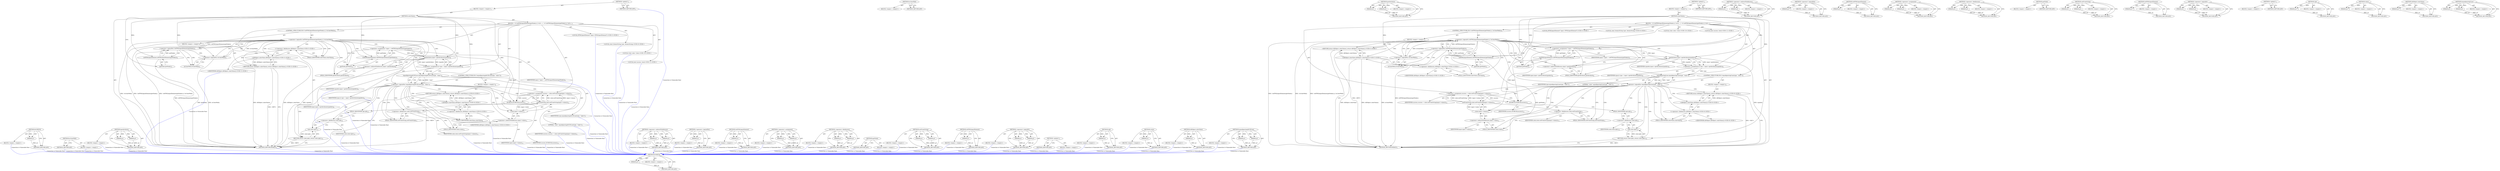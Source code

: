 digraph "equalIgnoringASCIICase" {
vulnerable_154 [label=<(METHOD,DCHECK)>];
vulnerable_155 [label=<(PARAM,p1)>];
vulnerable_156 [label=<(BLOCK,&lt;empty&gt;,&lt;empty&gt;)>];
vulnerable_157 [label=<(METHOD_RETURN,ANY)>];
vulnerable_109 [label=<(METHOD,isColorWell)>];
vulnerable_110 [label=<(BLOCK,&lt;empty&gt;,&lt;empty&gt;)>];
vulnerable_111 [label=<(METHOD_RETURN,ANY)>];
vulnerable_130 [label=<(METHOD,getAttribute)>];
vulnerable_131 [label=<(PARAM,p1)>];
vulnerable_132 [label=<(PARAM,p2)>];
vulnerable_133 [label=<(BLOCK,&lt;empty&gt;,&lt;empty&gt;)>];
vulnerable_134 [label=<(METHOD_RETURN,ANY)>];
vulnerable_6 [label=<(METHOD,&lt;global&gt;)<SUB>1</SUB>>];
vulnerable_7 [label=<(BLOCK,&lt;empty&gt;,&lt;empty&gt;)<SUB>1</SUB>>];
vulnerable_8 [label=<(METHOD,colorValue)<SUB>1</SUB>>];
vulnerable_9 [label=<(BLOCK,{
  if (!isHTMLInputElement(getNode()) || !isCo...,{
  if (!isHTMLInputElement(getNode()) || !isCo...)<SUB>1</SUB>>];
vulnerable_10 [label=<(CONTROL_STRUCTURE,IF,if (!isHTMLInputElement(getNode()) || !isColorWell()))<SUB>2</SUB>>];
vulnerable_11 [label=<(&lt;operator&gt;.logicalOr,!isHTMLInputElement(getNode()) || !isColorWell())<SUB>2</SUB>>];
vulnerable_12 [label=<(&lt;operator&gt;.logicalNot,!isHTMLInputElement(getNode()))<SUB>2</SUB>>];
vulnerable_13 [label=<(isHTMLInputElement,isHTMLInputElement(getNode()))<SUB>2</SUB>>];
vulnerable_14 [label=<(getNode,getNode())<SUB>2</SUB>>];
vulnerable_15 [label=<(&lt;operator&gt;.logicalNot,!isColorWell())<SUB>2</SUB>>];
vulnerable_16 [label=<(isColorWell,isColorWell())<SUB>2</SUB>>];
vulnerable_17 [label=<(BLOCK,&lt;empty&gt;,&lt;empty&gt;)<SUB>3</SUB>>];
vulnerable_18 [label="<(RETURN,return AXObject::colorValue();,return AXObject::colorValue();)<SUB>3</SUB>>"];
vulnerable_19 [label="<(AXObject.colorValue,AXObject::colorValue())<SUB>3</SUB>>"];
vulnerable_20 [label="<(&lt;operator&gt;.fieldAccess,AXObject::colorValue)<SUB>3</SUB>>"];
vulnerable_21 [label="<(IDENTIFIER,AXObject,AXObject::colorValue())<SUB>3</SUB>>"];
vulnerable_22 [label=<(FIELD_IDENTIFIER,colorValue,colorValue)<SUB>3</SUB>>];
vulnerable_23 [label="<(LOCAL,HTMLInputElement* input: HTMLInputElement*)<SUB>5</SUB>>"];
vulnerable_24 [label=<(&lt;operator&gt;.assignment,* input = toHTMLInputElement(getNode()))<SUB>5</SUB>>];
vulnerable_25 [label=<(IDENTIFIER,input,* input = toHTMLInputElement(getNode()))<SUB>5</SUB>>];
vulnerable_26 [label=<(toHTMLInputElement,toHTMLInputElement(getNode()))<SUB>5</SUB>>];
vulnerable_27 [label=<(getNode,getNode())<SUB>5</SUB>>];
vulnerable_28 [label="<(LOCAL,const AtomicString type: AtomicString)<SUB>6</SUB>>"];
vulnerable_29 [label=<(&lt;operator&gt;.assignment,&amp; type = input-&gt;getAttribute(typeAttr))<SUB>6</SUB>>];
vulnerable_30 [label=<(IDENTIFIER,type,&amp; type = input-&gt;getAttribute(typeAttr))<SUB>6</SUB>>];
vulnerable_31 [label=<(getAttribute,input-&gt;getAttribute(typeAttr))<SUB>6</SUB>>];
vulnerable_32 [label=<(&lt;operator&gt;.indirectFieldAccess,input-&gt;getAttribute)<SUB>6</SUB>>];
vulnerable_33 [label=<(IDENTIFIER,input,input-&gt;getAttribute(typeAttr))<SUB>6</SUB>>];
vulnerable_34 [label=<(FIELD_IDENTIFIER,getAttribute,getAttribute)<SUB>6</SUB>>];
vulnerable_35 [label=<(IDENTIFIER,typeAttr,input-&gt;getAttribute(typeAttr))<SUB>6</SUB>>];
vulnerable_36 [label=<(CONTROL_STRUCTURE,IF,if (!equalIgnoringCase(type, &quot;color&quot;)))<SUB>7</SUB>>];
vulnerable_37 [label=<(&lt;operator&gt;.logicalNot,!equalIgnoringCase(type, &quot;color&quot;))<SUB>7</SUB>>];
vulnerable_38 [label=<(equalIgnoringCase,equalIgnoringCase(type, &quot;color&quot;))<SUB>7</SUB>>];
vulnerable_39 [label=<(IDENTIFIER,type,equalIgnoringCase(type, &quot;color&quot;))<SUB>7</SUB>>];
vulnerable_40 [label=<(LITERAL,&quot;color&quot;,equalIgnoringCase(type, &quot;color&quot;))<SUB>7</SUB>>];
vulnerable_41 [label=<(BLOCK,&lt;empty&gt;,&lt;empty&gt;)<SUB>8</SUB>>];
vulnerable_42 [label="<(RETURN,return AXObject::colorValue();,return AXObject::colorValue();)<SUB>8</SUB>>"];
vulnerable_43 [label="<(AXObject.colorValue,AXObject::colorValue())<SUB>8</SUB>>"];
vulnerable_44 [label="<(&lt;operator&gt;.fieldAccess,AXObject::colorValue)<SUB>8</SUB>>"];
vulnerable_45 [label="<(IDENTIFIER,AXObject,AXObject::colorValue())<SUB>8</SUB>>"];
vulnerable_46 [label=<(FIELD_IDENTIFIER,colorValue,colorValue)<SUB>8</SUB>>];
vulnerable_47 [label="<(LOCAL,Color color: Color)<SUB>10</SUB>>"];
vulnerable_48 [label="<(LOCAL,bool success: bool)<SUB>11</SUB>>"];
vulnerable_49 [label=<(&lt;operator&gt;.assignment,success = color.setFromString(input-&gt;value()))<SUB>11</SUB>>];
vulnerable_50 [label=<(IDENTIFIER,success,success = color.setFromString(input-&gt;value()))<SUB>11</SUB>>];
vulnerable_51 [label=<(setFromString,color.setFromString(input-&gt;value()))<SUB>11</SUB>>];
vulnerable_52 [label=<(&lt;operator&gt;.fieldAccess,color.setFromString)<SUB>11</SUB>>];
vulnerable_53 [label=<(IDENTIFIER,color,color.setFromString(input-&gt;value()))<SUB>11</SUB>>];
vulnerable_54 [label=<(FIELD_IDENTIFIER,setFromString,setFromString)<SUB>11</SUB>>];
vulnerable_55 [label=<(value,input-&gt;value())<SUB>11</SUB>>];
vulnerable_56 [label=<(&lt;operator&gt;.indirectFieldAccess,input-&gt;value)<SUB>11</SUB>>];
vulnerable_57 [label=<(IDENTIFIER,input,input-&gt;value())<SUB>11</SUB>>];
vulnerable_58 [label=<(FIELD_IDENTIFIER,value,value)<SUB>11</SUB>>];
vulnerable_59 [label=<(DCHECK,DCHECK(success))<SUB>12</SUB>>];
vulnerable_60 [label=<(IDENTIFIER,success,DCHECK(success))<SUB>12</SUB>>];
vulnerable_61 [label=<(RETURN,return color.rgb();,return color.rgb();)<SUB>13</SUB>>];
vulnerable_62 [label=<(rgb,color.rgb())<SUB>13</SUB>>];
vulnerable_63 [label=<(&lt;operator&gt;.fieldAccess,color.rgb)<SUB>13</SUB>>];
vulnerable_64 [label=<(IDENTIFIER,color,color.rgb())<SUB>13</SUB>>];
vulnerable_65 [label=<(FIELD_IDENTIFIER,rgb,rgb)<SUB>13</SUB>>];
vulnerable_66 [label=<(METHOD_RETURN,RGBA32)<SUB>1</SUB>>];
vulnerable_68 [label=<(METHOD_RETURN,ANY)<SUB>1</SUB>>];
vulnerable_135 [label=<(METHOD,&lt;operator&gt;.indirectFieldAccess)>];
vulnerable_136 [label=<(PARAM,p1)>];
vulnerable_137 [label=<(PARAM,p2)>];
vulnerable_138 [label=<(BLOCK,&lt;empty&gt;,&lt;empty&gt;)>];
vulnerable_139 [label=<(METHOD_RETURN,ANY)>];
vulnerable_98 [label=<(METHOD,&lt;operator&gt;.logicalNot)>];
vulnerable_99 [label=<(PARAM,p1)>];
vulnerable_100 [label=<(BLOCK,&lt;empty&gt;,&lt;empty&gt;)>];
vulnerable_101 [label=<(METHOD_RETURN,ANY)>];
vulnerable_126 [label=<(METHOD,toHTMLInputElement)>];
vulnerable_127 [label=<(PARAM,p1)>];
vulnerable_128 [label=<(BLOCK,&lt;empty&gt;,&lt;empty&gt;)>];
vulnerable_129 [label=<(METHOD_RETURN,ANY)>];
vulnerable_121 [label=<(METHOD,&lt;operator&gt;.assignment)>];
vulnerable_122 [label=<(PARAM,p1)>];
vulnerable_123 [label=<(PARAM,p2)>];
vulnerable_124 [label=<(BLOCK,&lt;empty&gt;,&lt;empty&gt;)>];
vulnerable_125 [label=<(METHOD_RETURN,ANY)>];
vulnerable_116 [label=<(METHOD,&lt;operator&gt;.fieldAccess)>];
vulnerable_117 [label=<(PARAM,p1)>];
vulnerable_118 [label=<(PARAM,p2)>];
vulnerable_119 [label=<(BLOCK,&lt;empty&gt;,&lt;empty&gt;)>];
vulnerable_120 [label=<(METHOD_RETURN,ANY)>];
vulnerable_106 [label=<(METHOD,getNode)>];
vulnerable_107 [label=<(BLOCK,&lt;empty&gt;,&lt;empty&gt;)>];
vulnerable_108 [label=<(METHOD_RETURN,ANY)>];
vulnerable_145 [label=<(METHOD,setFromString)>];
vulnerable_146 [label=<(PARAM,p1)>];
vulnerable_147 [label=<(PARAM,p2)>];
vulnerable_148 [label=<(BLOCK,&lt;empty&gt;,&lt;empty&gt;)>];
vulnerable_149 [label=<(METHOD_RETURN,ANY)>];
vulnerable_102 [label=<(METHOD,isHTMLInputElement)>];
vulnerable_103 [label=<(PARAM,p1)>];
vulnerable_104 [label=<(BLOCK,&lt;empty&gt;,&lt;empty&gt;)>];
vulnerable_105 [label=<(METHOD_RETURN,ANY)>];
vulnerable_93 [label=<(METHOD,&lt;operator&gt;.logicalOr)>];
vulnerable_94 [label=<(PARAM,p1)>];
vulnerable_95 [label=<(PARAM,p2)>];
vulnerable_96 [label=<(BLOCK,&lt;empty&gt;,&lt;empty&gt;)>];
vulnerable_97 [label=<(METHOD_RETURN,ANY)>];
vulnerable_87 [label=<(METHOD,&lt;global&gt;)<SUB>1</SUB>>];
vulnerable_88 [label=<(BLOCK,&lt;empty&gt;,&lt;empty&gt;)>];
vulnerable_89 [label=<(METHOD_RETURN,ANY)>];
vulnerable_158 [label=<(METHOD,rgb)>];
vulnerable_159 [label=<(PARAM,p1)>];
vulnerable_160 [label=<(BLOCK,&lt;empty&gt;,&lt;empty&gt;)>];
vulnerable_161 [label=<(METHOD_RETURN,ANY)>];
vulnerable_150 [label=<(METHOD,value)>];
vulnerable_151 [label=<(PARAM,p1)>];
vulnerable_152 [label=<(BLOCK,&lt;empty&gt;,&lt;empty&gt;)>];
vulnerable_153 [label=<(METHOD_RETURN,ANY)>];
vulnerable_112 [label=<(METHOD,AXObject.colorValue)>];
vulnerable_113 [label=<(PARAM,p1)>];
vulnerable_114 [label=<(BLOCK,&lt;empty&gt;,&lt;empty&gt;)>];
vulnerable_115 [label=<(METHOD_RETURN,ANY)>];
vulnerable_140 [label=<(METHOD,equalIgnoringCase)>];
vulnerable_141 [label=<(PARAM,p1)>];
vulnerable_142 [label=<(PARAM,p2)>];
vulnerable_143 [label=<(BLOCK,&lt;empty&gt;,&lt;empty&gt;)>];
vulnerable_144 [label=<(METHOD_RETURN,ANY)>];
fixed_154 [label=<(METHOD,DCHECK)>];
fixed_155 [label=<(PARAM,p1)>];
fixed_156 [label=<(BLOCK,&lt;empty&gt;,&lt;empty&gt;)>];
fixed_157 [label=<(METHOD_RETURN,ANY)>];
fixed_109 [label=<(METHOD,isColorWell)>];
fixed_110 [label=<(BLOCK,&lt;empty&gt;,&lt;empty&gt;)>];
fixed_111 [label=<(METHOD_RETURN,ANY)>];
fixed_130 [label=<(METHOD,getAttribute)>];
fixed_131 [label=<(PARAM,p1)>];
fixed_132 [label=<(PARAM,p2)>];
fixed_133 [label=<(BLOCK,&lt;empty&gt;,&lt;empty&gt;)>];
fixed_134 [label=<(METHOD_RETURN,ANY)>];
fixed_6 [label=<(METHOD,&lt;global&gt;)<SUB>1</SUB>>];
fixed_7 [label=<(BLOCK,&lt;empty&gt;,&lt;empty&gt;)<SUB>1</SUB>>];
fixed_8 [label=<(METHOD,colorValue)<SUB>1</SUB>>];
fixed_9 [label=<(BLOCK,{
  if (!isHTMLInputElement(getNode()) || !isCo...,{
  if (!isHTMLInputElement(getNode()) || !isCo...)<SUB>1</SUB>>];
fixed_10 [label=<(CONTROL_STRUCTURE,IF,if (!isHTMLInputElement(getNode()) || !isColorWell()))<SUB>2</SUB>>];
fixed_11 [label=<(&lt;operator&gt;.logicalOr,!isHTMLInputElement(getNode()) || !isColorWell())<SUB>2</SUB>>];
fixed_12 [label=<(&lt;operator&gt;.logicalNot,!isHTMLInputElement(getNode()))<SUB>2</SUB>>];
fixed_13 [label=<(isHTMLInputElement,isHTMLInputElement(getNode()))<SUB>2</SUB>>];
fixed_14 [label=<(getNode,getNode())<SUB>2</SUB>>];
fixed_15 [label=<(&lt;operator&gt;.logicalNot,!isColorWell())<SUB>2</SUB>>];
fixed_16 [label=<(isColorWell,isColorWell())<SUB>2</SUB>>];
fixed_17 [label=<(BLOCK,&lt;empty&gt;,&lt;empty&gt;)<SUB>3</SUB>>];
fixed_18 [label="<(RETURN,return AXObject::colorValue();,return AXObject::colorValue();)<SUB>3</SUB>>"];
fixed_19 [label="<(AXObject.colorValue,AXObject::colorValue())<SUB>3</SUB>>"];
fixed_20 [label="<(&lt;operator&gt;.fieldAccess,AXObject::colorValue)<SUB>3</SUB>>"];
fixed_21 [label="<(IDENTIFIER,AXObject,AXObject::colorValue())<SUB>3</SUB>>"];
fixed_22 [label=<(FIELD_IDENTIFIER,colorValue,colorValue)<SUB>3</SUB>>];
fixed_23 [label="<(LOCAL,HTMLInputElement* input: HTMLInputElement*)<SUB>5</SUB>>"];
fixed_24 [label=<(&lt;operator&gt;.assignment,* input = toHTMLInputElement(getNode()))<SUB>5</SUB>>];
fixed_25 [label=<(IDENTIFIER,input,* input = toHTMLInputElement(getNode()))<SUB>5</SUB>>];
fixed_26 [label=<(toHTMLInputElement,toHTMLInputElement(getNode()))<SUB>5</SUB>>];
fixed_27 [label=<(getNode,getNode())<SUB>5</SUB>>];
fixed_28 [label="<(LOCAL,const AtomicString type: AtomicString)<SUB>6</SUB>>"];
fixed_29 [label=<(&lt;operator&gt;.assignment,&amp; type = input-&gt;getAttribute(typeAttr))<SUB>6</SUB>>];
fixed_30 [label=<(IDENTIFIER,type,&amp; type = input-&gt;getAttribute(typeAttr))<SUB>6</SUB>>];
fixed_31 [label=<(getAttribute,input-&gt;getAttribute(typeAttr))<SUB>6</SUB>>];
fixed_32 [label=<(&lt;operator&gt;.indirectFieldAccess,input-&gt;getAttribute)<SUB>6</SUB>>];
fixed_33 [label=<(IDENTIFIER,input,input-&gt;getAttribute(typeAttr))<SUB>6</SUB>>];
fixed_34 [label=<(FIELD_IDENTIFIER,getAttribute,getAttribute)<SUB>6</SUB>>];
fixed_35 [label=<(IDENTIFIER,typeAttr,input-&gt;getAttribute(typeAttr))<SUB>6</SUB>>];
fixed_36 [label=<(CONTROL_STRUCTURE,IF,if (!equalIgnoringASCIICase(type, &quot;color&quot;)))<SUB>7</SUB>>];
fixed_37 [label=<(&lt;operator&gt;.logicalNot,!equalIgnoringASCIICase(type, &quot;color&quot;))<SUB>7</SUB>>];
fixed_38 [label=<(equalIgnoringASCIICase,equalIgnoringASCIICase(type, &quot;color&quot;))<SUB>7</SUB>>];
fixed_39 [label=<(IDENTIFIER,type,equalIgnoringASCIICase(type, &quot;color&quot;))<SUB>7</SUB>>];
fixed_40 [label=<(LITERAL,&quot;color&quot;,equalIgnoringASCIICase(type, &quot;color&quot;))<SUB>7</SUB>>];
fixed_41 [label=<(BLOCK,&lt;empty&gt;,&lt;empty&gt;)<SUB>8</SUB>>];
fixed_42 [label="<(RETURN,return AXObject::colorValue();,return AXObject::colorValue();)<SUB>8</SUB>>"];
fixed_43 [label="<(AXObject.colorValue,AXObject::colorValue())<SUB>8</SUB>>"];
fixed_44 [label="<(&lt;operator&gt;.fieldAccess,AXObject::colorValue)<SUB>8</SUB>>"];
fixed_45 [label="<(IDENTIFIER,AXObject,AXObject::colorValue())<SUB>8</SUB>>"];
fixed_46 [label=<(FIELD_IDENTIFIER,colorValue,colorValue)<SUB>8</SUB>>];
fixed_47 [label="<(LOCAL,Color color: Color)<SUB>10</SUB>>"];
fixed_48 [label="<(LOCAL,bool success: bool)<SUB>11</SUB>>"];
fixed_49 [label=<(&lt;operator&gt;.assignment,success = color.setFromString(input-&gt;value()))<SUB>11</SUB>>];
fixed_50 [label=<(IDENTIFIER,success,success = color.setFromString(input-&gt;value()))<SUB>11</SUB>>];
fixed_51 [label=<(setFromString,color.setFromString(input-&gt;value()))<SUB>11</SUB>>];
fixed_52 [label=<(&lt;operator&gt;.fieldAccess,color.setFromString)<SUB>11</SUB>>];
fixed_53 [label=<(IDENTIFIER,color,color.setFromString(input-&gt;value()))<SUB>11</SUB>>];
fixed_54 [label=<(FIELD_IDENTIFIER,setFromString,setFromString)<SUB>11</SUB>>];
fixed_55 [label=<(value,input-&gt;value())<SUB>11</SUB>>];
fixed_56 [label=<(&lt;operator&gt;.indirectFieldAccess,input-&gt;value)<SUB>11</SUB>>];
fixed_57 [label=<(IDENTIFIER,input,input-&gt;value())<SUB>11</SUB>>];
fixed_58 [label=<(FIELD_IDENTIFIER,value,value)<SUB>11</SUB>>];
fixed_59 [label=<(DCHECK,DCHECK(success))<SUB>12</SUB>>];
fixed_60 [label=<(IDENTIFIER,success,DCHECK(success))<SUB>12</SUB>>];
fixed_61 [label=<(RETURN,return color.rgb();,return color.rgb();)<SUB>13</SUB>>];
fixed_62 [label=<(rgb,color.rgb())<SUB>13</SUB>>];
fixed_63 [label=<(&lt;operator&gt;.fieldAccess,color.rgb)<SUB>13</SUB>>];
fixed_64 [label=<(IDENTIFIER,color,color.rgb())<SUB>13</SUB>>];
fixed_65 [label=<(FIELD_IDENTIFIER,rgb,rgb)<SUB>13</SUB>>];
fixed_66 [label=<(METHOD_RETURN,RGBA32)<SUB>1</SUB>>];
fixed_68 [label=<(METHOD_RETURN,ANY)<SUB>1</SUB>>];
fixed_135 [label=<(METHOD,&lt;operator&gt;.indirectFieldAccess)>];
fixed_136 [label=<(PARAM,p1)>];
fixed_137 [label=<(PARAM,p2)>];
fixed_138 [label=<(BLOCK,&lt;empty&gt;,&lt;empty&gt;)>];
fixed_139 [label=<(METHOD_RETURN,ANY)>];
fixed_98 [label=<(METHOD,&lt;operator&gt;.logicalNot)>];
fixed_99 [label=<(PARAM,p1)>];
fixed_100 [label=<(BLOCK,&lt;empty&gt;,&lt;empty&gt;)>];
fixed_101 [label=<(METHOD_RETURN,ANY)>];
fixed_126 [label=<(METHOD,toHTMLInputElement)>];
fixed_127 [label=<(PARAM,p1)>];
fixed_128 [label=<(BLOCK,&lt;empty&gt;,&lt;empty&gt;)>];
fixed_129 [label=<(METHOD_RETURN,ANY)>];
fixed_121 [label=<(METHOD,&lt;operator&gt;.assignment)>];
fixed_122 [label=<(PARAM,p1)>];
fixed_123 [label=<(PARAM,p2)>];
fixed_124 [label=<(BLOCK,&lt;empty&gt;,&lt;empty&gt;)>];
fixed_125 [label=<(METHOD_RETURN,ANY)>];
fixed_116 [label=<(METHOD,&lt;operator&gt;.fieldAccess)>];
fixed_117 [label=<(PARAM,p1)>];
fixed_118 [label=<(PARAM,p2)>];
fixed_119 [label=<(BLOCK,&lt;empty&gt;,&lt;empty&gt;)>];
fixed_120 [label=<(METHOD_RETURN,ANY)>];
fixed_106 [label=<(METHOD,getNode)>];
fixed_107 [label=<(BLOCK,&lt;empty&gt;,&lt;empty&gt;)>];
fixed_108 [label=<(METHOD_RETURN,ANY)>];
fixed_145 [label=<(METHOD,setFromString)>];
fixed_146 [label=<(PARAM,p1)>];
fixed_147 [label=<(PARAM,p2)>];
fixed_148 [label=<(BLOCK,&lt;empty&gt;,&lt;empty&gt;)>];
fixed_149 [label=<(METHOD_RETURN,ANY)>];
fixed_102 [label=<(METHOD,isHTMLInputElement)>];
fixed_103 [label=<(PARAM,p1)>];
fixed_104 [label=<(BLOCK,&lt;empty&gt;,&lt;empty&gt;)>];
fixed_105 [label=<(METHOD_RETURN,ANY)>];
fixed_93 [label=<(METHOD,&lt;operator&gt;.logicalOr)>];
fixed_94 [label=<(PARAM,p1)>];
fixed_95 [label=<(PARAM,p2)>];
fixed_96 [label=<(BLOCK,&lt;empty&gt;,&lt;empty&gt;)>];
fixed_97 [label=<(METHOD_RETURN,ANY)>];
fixed_87 [label=<(METHOD,&lt;global&gt;)<SUB>1</SUB>>];
fixed_88 [label=<(BLOCK,&lt;empty&gt;,&lt;empty&gt;)>];
fixed_89 [label=<(METHOD_RETURN,ANY)>];
fixed_158 [label=<(METHOD,rgb)>];
fixed_159 [label=<(PARAM,p1)>];
fixed_160 [label=<(BLOCK,&lt;empty&gt;,&lt;empty&gt;)>];
fixed_161 [label=<(METHOD_RETURN,ANY)>];
fixed_150 [label=<(METHOD,value)>];
fixed_151 [label=<(PARAM,p1)>];
fixed_152 [label=<(BLOCK,&lt;empty&gt;,&lt;empty&gt;)>];
fixed_153 [label=<(METHOD_RETURN,ANY)>];
fixed_112 [label=<(METHOD,AXObject.colorValue)>];
fixed_113 [label=<(PARAM,p1)>];
fixed_114 [label=<(BLOCK,&lt;empty&gt;,&lt;empty&gt;)>];
fixed_115 [label=<(METHOD_RETURN,ANY)>];
fixed_140 [label=<(METHOD,equalIgnoringASCIICase)>];
fixed_141 [label=<(PARAM,p1)>];
fixed_142 [label=<(PARAM,p2)>];
fixed_143 [label=<(BLOCK,&lt;empty&gt;,&lt;empty&gt;)>];
fixed_144 [label=<(METHOD_RETURN,ANY)>];
vulnerable_154 -> vulnerable_155  [key=0, label="AST: "];
vulnerable_154 -> vulnerable_155  [key=1, label="DDG: "];
vulnerable_154 -> vulnerable_156  [key=0, label="AST: "];
vulnerable_154 -> vulnerable_157  [key=0, label="AST: "];
vulnerable_154 -> vulnerable_157  [key=1, label="CFG: "];
vulnerable_155 -> vulnerable_157  [key=0, label="DDG: p1"];
vulnerable_109 -> vulnerable_110  [key=0, label="AST: "];
vulnerable_109 -> vulnerable_111  [key=0, label="AST: "];
vulnerable_109 -> vulnerable_111  [key=1, label="CFG: "];
vulnerable_130 -> vulnerable_131  [key=0, label="AST: "];
vulnerable_130 -> vulnerable_131  [key=1, label="DDG: "];
vulnerable_130 -> vulnerable_133  [key=0, label="AST: "];
vulnerable_130 -> vulnerable_132  [key=0, label="AST: "];
vulnerable_130 -> vulnerable_132  [key=1, label="DDG: "];
vulnerable_130 -> vulnerable_134  [key=0, label="AST: "];
vulnerable_130 -> vulnerable_134  [key=1, label="CFG: "];
vulnerable_131 -> vulnerable_134  [key=0, label="DDG: p1"];
vulnerable_132 -> vulnerable_134  [key=0, label="DDG: p2"];
vulnerable_6 -> vulnerable_7  [key=0, label="AST: "];
vulnerable_6 -> vulnerable_68  [key=0, label="AST: "];
vulnerable_6 -> vulnerable_68  [key=1, label="CFG: "];
vulnerable_7 -> vulnerable_8  [key=0, label="AST: "];
vulnerable_8 -> vulnerable_9  [key=0, label="AST: "];
vulnerable_8 -> vulnerable_66  [key=0, label="AST: "];
vulnerable_8 -> vulnerable_14  [key=0, label="CFG: "];
vulnerable_8 -> vulnerable_59  [key=0, label="DDG: "];
vulnerable_8 -> vulnerable_26  [key=0, label="DDG: "];
vulnerable_8 -> vulnerable_31  [key=0, label="DDG: "];
vulnerable_8 -> vulnerable_15  [key=0, label="DDG: "];
vulnerable_8 -> vulnerable_38  [key=0, label="DDG: "];
vulnerable_8 -> vulnerable_13  [key=0, label="DDG: "];
vulnerable_9 -> vulnerable_10  [key=0, label="AST: "];
vulnerable_9 -> vulnerable_23  [key=0, label="AST: "];
vulnerable_9 -> vulnerable_24  [key=0, label="AST: "];
vulnerable_9 -> vulnerable_28  [key=0, label="AST: "];
vulnerable_9 -> vulnerable_29  [key=0, label="AST: "];
vulnerable_9 -> vulnerable_36  [key=0, label="AST: "];
vulnerable_9 -> vulnerable_47  [key=0, label="AST: "];
vulnerable_9 -> vulnerable_48  [key=0, label="AST: "];
vulnerable_9 -> vulnerable_49  [key=0, label="AST: "];
vulnerable_9 -> vulnerable_59  [key=0, label="AST: "];
vulnerable_9 -> vulnerable_61  [key=0, label="AST: "];
vulnerable_10 -> vulnerable_11  [key=0, label="AST: "];
vulnerable_10 -> vulnerable_17  [key=0, label="AST: "];
vulnerable_11 -> vulnerable_12  [key=0, label="AST: "];
vulnerable_11 -> vulnerable_15  [key=0, label="AST: "];
vulnerable_11 -> vulnerable_22  [key=0, label="CFG: "];
vulnerable_11 -> vulnerable_22  [key=1, label="CDG: "];
vulnerable_11 -> vulnerable_27  [key=0, label="CFG: "];
vulnerable_11 -> vulnerable_27  [key=1, label="CDG: "];
vulnerable_11 -> vulnerable_66  [key=0, label="DDG: !isHTMLInputElement(getNode())"];
vulnerable_11 -> vulnerable_66  [key=1, label="DDG: !isColorWell()"];
vulnerable_11 -> vulnerable_66  [key=2, label="DDG: !isHTMLInputElement(getNode()) || !isColorWell()"];
vulnerable_11 -> vulnerable_24  [key=0, label="CDG: "];
vulnerable_11 -> vulnerable_34  [key=0, label="CDG: "];
vulnerable_11 -> vulnerable_32  [key=0, label="CDG: "];
vulnerable_11 -> vulnerable_26  [key=0, label="CDG: "];
vulnerable_11 -> vulnerable_19  [key=0, label="CDG: "];
vulnerable_11 -> vulnerable_37  [key=0, label="CDG: "];
vulnerable_11 -> vulnerable_20  [key=0, label="CDG: "];
vulnerable_11 -> vulnerable_38  [key=0, label="CDG: "];
vulnerable_11 -> vulnerable_29  [key=0, label="CDG: "];
vulnerable_11 -> vulnerable_18  [key=0, label="CDG: "];
vulnerable_11 -> vulnerable_31  [key=0, label="CDG: "];
vulnerable_12 -> vulnerable_13  [key=0, label="AST: "];
vulnerable_12 -> vulnerable_16  [key=0, label="CFG: "];
vulnerable_12 -> vulnerable_16  [key=1, label="CDG: "];
vulnerable_12 -> vulnerable_11  [key=0, label="CFG: "];
vulnerable_12 -> vulnerable_11  [key=1, label="DDG: isHTMLInputElement(getNode())"];
vulnerable_12 -> vulnerable_66  [key=0, label="DDG: isHTMLInputElement(getNode())"];
vulnerable_12 -> vulnerable_15  [key=0, label="CDG: "];
vulnerable_13 -> vulnerable_14  [key=0, label="AST: "];
vulnerable_13 -> vulnerable_12  [key=0, label="CFG: "];
vulnerable_13 -> vulnerable_12  [key=1, label="DDG: getNode()"];
vulnerable_13 -> vulnerable_66  [key=0, label="DDG: getNode()"];
vulnerable_14 -> vulnerable_13  [key=0, label="CFG: "];
vulnerable_15 -> vulnerable_16  [key=0, label="AST: "];
vulnerable_15 -> vulnerable_11  [key=0, label="CFG: "];
vulnerable_15 -> vulnerable_11  [key=1, label="DDG: isColorWell()"];
vulnerable_15 -> vulnerable_66  [key=0, label="DDG: isColorWell()"];
vulnerable_16 -> vulnerable_15  [key=0, label="CFG: "];
vulnerable_17 -> vulnerable_18  [key=0, label="AST: "];
vulnerable_18 -> vulnerable_19  [key=0, label="AST: "];
vulnerable_18 -> vulnerable_66  [key=0, label="CFG: "];
vulnerable_18 -> vulnerable_66  [key=1, label="DDG: &lt;RET&gt;"];
vulnerable_19 -> vulnerable_20  [key=0, label="AST: "];
vulnerable_19 -> vulnerable_18  [key=0, label="CFG: "];
vulnerable_19 -> vulnerable_18  [key=1, label="DDG: AXObject::colorValue()"];
vulnerable_19 -> vulnerable_66  [key=0, label="DDG: AXObject::colorValue"];
vulnerable_19 -> vulnerable_66  [key=1, label="DDG: AXObject::colorValue()"];
vulnerable_20 -> vulnerable_21  [key=0, label="AST: "];
vulnerable_20 -> vulnerable_22  [key=0, label="AST: "];
vulnerable_20 -> vulnerable_19  [key=0, label="CFG: "];
vulnerable_22 -> vulnerable_20  [key=0, label="CFG: "];
vulnerable_24 -> vulnerable_25  [key=0, label="AST: "];
vulnerable_24 -> vulnerable_26  [key=0, label="AST: "];
vulnerable_24 -> vulnerable_34  [key=0, label="CFG: "];
vulnerable_24 -> vulnerable_31  [key=0, label="DDG: input"];
vulnerable_24 -> vulnerable_55  [key=0, label="DDG: input"];
vulnerable_26 -> vulnerable_27  [key=0, label="AST: "];
vulnerable_26 -> vulnerable_24  [key=0, label="CFG: "];
vulnerable_26 -> vulnerable_24  [key=1, label="DDG: getNode()"];
vulnerable_27 -> vulnerable_26  [key=0, label="CFG: "];
vulnerable_29 -> vulnerable_30  [key=0, label="AST: "];
vulnerable_29 -> vulnerable_31  [key=0, label="AST: "];
vulnerable_29 -> vulnerable_38  [key=0, label="CFG: "];
vulnerable_29 -> vulnerable_38  [key=1, label="DDG: type"];
vulnerable_31 -> vulnerable_32  [key=0, label="AST: "];
vulnerable_31 -> vulnerable_35  [key=0, label="AST: "];
vulnerable_31 -> vulnerable_29  [key=0, label="CFG: "];
vulnerable_31 -> vulnerable_29  [key=1, label="DDG: input-&gt;getAttribute"];
vulnerable_31 -> vulnerable_29  [key=2, label="DDG: typeAttr"];
vulnerable_31 -> vulnerable_66  [key=0, label="DDG: typeAttr"];
vulnerable_32 -> vulnerable_33  [key=0, label="AST: "];
vulnerable_32 -> vulnerable_34  [key=0, label="AST: "];
vulnerable_32 -> vulnerable_31  [key=0, label="CFG: "];
vulnerable_34 -> vulnerable_32  [key=0, label="CFG: "];
vulnerable_36 -> vulnerable_37  [key=0, label="AST: "];
vulnerable_36 -> vulnerable_41  [key=0, label="AST: "];
vulnerable_37 -> vulnerable_38  [key=0, label="AST: "];
vulnerable_37 -> vulnerable_46  [key=0, label="CFG: "];
vulnerable_37 -> vulnerable_46  [key=1, label="CDG: "];
vulnerable_37 -> vulnerable_54  [key=0, label="CFG: "];
vulnerable_37 -> vulnerable_54  [key=1, label="CDG: "];
vulnerable_37 -> vulnerable_58  [key=0, label="CDG: "];
vulnerable_37 -> vulnerable_49  [key=0, label="CDG: "];
vulnerable_37 -> vulnerable_61  [key=0, label="CDG: "];
vulnerable_37 -> vulnerable_42  [key=0, label="CDG: "];
vulnerable_37 -> vulnerable_51  [key=0, label="CDG: "];
vulnerable_37 -> vulnerable_52  [key=0, label="CDG: "];
vulnerable_37 -> vulnerable_56  [key=0, label="CDG: "];
vulnerable_37 -> vulnerable_63  [key=0, label="CDG: "];
vulnerable_37 -> vulnerable_65  [key=0, label="CDG: "];
vulnerable_37 -> vulnerable_59  [key=0, label="CDG: "];
vulnerable_37 -> vulnerable_44  [key=0, label="CDG: "];
vulnerable_37 -> vulnerable_55  [key=0, label="CDG: "];
vulnerable_37 -> vulnerable_62  [key=0, label="CDG: "];
vulnerable_37 -> vulnerable_43  [key=0, label="CDG: "];
vulnerable_38 -> vulnerable_39  [key=0, label="AST: "];
vulnerable_38 -> vulnerable_40  [key=0, label="AST: "];
vulnerable_38 -> vulnerable_37  [key=0, label="CFG: "];
vulnerable_38 -> vulnerable_37  [key=1, label="DDG: type"];
vulnerable_38 -> vulnerable_37  [key=2, label="DDG: &quot;color&quot;"];
vulnerable_41 -> vulnerable_42  [key=0, label="AST: "];
vulnerable_42 -> vulnerable_43  [key=0, label="AST: "];
vulnerable_42 -> vulnerable_66  [key=0, label="CFG: "];
vulnerable_42 -> vulnerable_66  [key=1, label="DDG: &lt;RET&gt;"];
vulnerable_43 -> vulnerable_44  [key=0, label="AST: "];
vulnerable_43 -> vulnerable_42  [key=0, label="CFG: "];
vulnerable_43 -> vulnerable_42  [key=1, label="DDG: AXObject::colorValue()"];
vulnerable_44 -> vulnerable_45  [key=0, label="AST: "];
vulnerable_44 -> vulnerable_46  [key=0, label="AST: "];
vulnerable_44 -> vulnerable_43  [key=0, label="CFG: "];
vulnerable_46 -> vulnerable_44  [key=0, label="CFG: "];
vulnerable_49 -> vulnerable_50  [key=0, label="AST: "];
vulnerable_49 -> vulnerable_51  [key=0, label="AST: "];
vulnerable_49 -> vulnerable_59  [key=0, label="CFG: "];
vulnerable_49 -> vulnerable_59  [key=1, label="DDG: success"];
vulnerable_51 -> vulnerable_52  [key=0, label="AST: "];
vulnerable_51 -> vulnerable_55  [key=0, label="AST: "];
vulnerable_51 -> vulnerable_49  [key=0, label="CFG: "];
vulnerable_51 -> vulnerable_49  [key=1, label="DDG: color.setFromString"];
vulnerable_51 -> vulnerable_49  [key=2, label="DDG: input-&gt;value()"];
vulnerable_52 -> vulnerable_53  [key=0, label="AST: "];
vulnerable_52 -> vulnerable_54  [key=0, label="AST: "];
vulnerable_52 -> vulnerable_58  [key=0, label="CFG: "];
vulnerable_54 -> vulnerable_52  [key=0, label="CFG: "];
vulnerable_55 -> vulnerable_56  [key=0, label="AST: "];
vulnerable_55 -> vulnerable_51  [key=0, label="CFG: "];
vulnerable_55 -> vulnerable_51  [key=1, label="DDG: input-&gt;value"];
vulnerable_56 -> vulnerable_57  [key=0, label="AST: "];
vulnerable_56 -> vulnerable_58  [key=0, label="AST: "];
vulnerable_56 -> vulnerable_55  [key=0, label="CFG: "];
vulnerable_58 -> vulnerable_56  [key=0, label="CFG: "];
vulnerable_59 -> vulnerable_60  [key=0, label="AST: "];
vulnerable_59 -> vulnerable_65  [key=0, label="CFG: "];
vulnerable_61 -> vulnerable_62  [key=0, label="AST: "];
vulnerable_61 -> vulnerable_66  [key=0, label="CFG: "];
vulnerable_61 -> vulnerable_66  [key=1, label="DDG: &lt;RET&gt;"];
vulnerable_62 -> vulnerable_63  [key=0, label="AST: "];
vulnerable_62 -> vulnerable_61  [key=0, label="CFG: "];
vulnerable_62 -> vulnerable_61  [key=1, label="DDG: color.rgb()"];
vulnerable_63 -> vulnerable_64  [key=0, label="AST: "];
vulnerable_63 -> vulnerable_65  [key=0, label="AST: "];
vulnerable_63 -> vulnerable_62  [key=0, label="CFG: "];
vulnerable_65 -> vulnerable_63  [key=0, label="CFG: "];
vulnerable_135 -> vulnerable_136  [key=0, label="AST: "];
vulnerable_135 -> vulnerable_136  [key=1, label="DDG: "];
vulnerable_135 -> vulnerable_138  [key=0, label="AST: "];
vulnerable_135 -> vulnerable_137  [key=0, label="AST: "];
vulnerable_135 -> vulnerable_137  [key=1, label="DDG: "];
vulnerable_135 -> vulnerable_139  [key=0, label="AST: "];
vulnerable_135 -> vulnerable_139  [key=1, label="CFG: "];
vulnerable_136 -> vulnerable_139  [key=0, label="DDG: p1"];
vulnerable_137 -> vulnerable_139  [key=0, label="DDG: p2"];
vulnerable_98 -> vulnerable_99  [key=0, label="AST: "];
vulnerable_98 -> vulnerable_99  [key=1, label="DDG: "];
vulnerable_98 -> vulnerable_100  [key=0, label="AST: "];
vulnerable_98 -> vulnerable_101  [key=0, label="AST: "];
vulnerable_98 -> vulnerable_101  [key=1, label="CFG: "];
vulnerable_99 -> vulnerable_101  [key=0, label="DDG: p1"];
vulnerable_126 -> vulnerable_127  [key=0, label="AST: "];
vulnerable_126 -> vulnerable_127  [key=1, label="DDG: "];
vulnerable_126 -> vulnerable_128  [key=0, label="AST: "];
vulnerable_126 -> vulnerable_129  [key=0, label="AST: "];
vulnerable_126 -> vulnerable_129  [key=1, label="CFG: "];
vulnerable_127 -> vulnerable_129  [key=0, label="DDG: p1"];
vulnerable_121 -> vulnerable_122  [key=0, label="AST: "];
vulnerable_121 -> vulnerable_122  [key=1, label="DDG: "];
vulnerable_121 -> vulnerable_124  [key=0, label="AST: "];
vulnerable_121 -> vulnerable_123  [key=0, label="AST: "];
vulnerable_121 -> vulnerable_123  [key=1, label="DDG: "];
vulnerable_121 -> vulnerable_125  [key=0, label="AST: "];
vulnerable_121 -> vulnerable_125  [key=1, label="CFG: "];
vulnerable_122 -> vulnerable_125  [key=0, label="DDG: p1"];
vulnerable_123 -> vulnerable_125  [key=0, label="DDG: p2"];
vulnerable_116 -> vulnerable_117  [key=0, label="AST: "];
vulnerable_116 -> vulnerable_117  [key=1, label="DDG: "];
vulnerable_116 -> vulnerable_119  [key=0, label="AST: "];
vulnerable_116 -> vulnerable_118  [key=0, label="AST: "];
vulnerable_116 -> vulnerable_118  [key=1, label="DDG: "];
vulnerable_116 -> vulnerable_120  [key=0, label="AST: "];
vulnerable_116 -> vulnerable_120  [key=1, label="CFG: "];
vulnerable_117 -> vulnerable_120  [key=0, label="DDG: p1"];
vulnerable_118 -> vulnerable_120  [key=0, label="DDG: p2"];
vulnerable_106 -> vulnerable_107  [key=0, label="AST: "];
vulnerable_106 -> vulnerable_108  [key=0, label="AST: "];
vulnerable_106 -> vulnerable_108  [key=1, label="CFG: "];
vulnerable_145 -> vulnerable_146  [key=0, label="AST: "];
vulnerable_145 -> vulnerable_146  [key=1, label="DDG: "];
vulnerable_145 -> vulnerable_148  [key=0, label="AST: "];
vulnerable_145 -> vulnerable_147  [key=0, label="AST: "];
vulnerable_145 -> vulnerable_147  [key=1, label="DDG: "];
vulnerable_145 -> vulnerable_149  [key=0, label="AST: "];
vulnerable_145 -> vulnerable_149  [key=1, label="CFG: "];
vulnerable_146 -> vulnerable_149  [key=0, label="DDG: p1"];
vulnerable_147 -> vulnerable_149  [key=0, label="DDG: p2"];
vulnerable_102 -> vulnerable_103  [key=0, label="AST: "];
vulnerable_102 -> vulnerable_103  [key=1, label="DDG: "];
vulnerable_102 -> vulnerable_104  [key=0, label="AST: "];
vulnerable_102 -> vulnerable_105  [key=0, label="AST: "];
vulnerable_102 -> vulnerable_105  [key=1, label="CFG: "];
vulnerable_103 -> vulnerable_105  [key=0, label="DDG: p1"];
vulnerable_93 -> vulnerable_94  [key=0, label="AST: "];
vulnerable_93 -> vulnerable_94  [key=1, label="DDG: "];
vulnerable_93 -> vulnerable_96  [key=0, label="AST: "];
vulnerable_93 -> vulnerable_95  [key=0, label="AST: "];
vulnerable_93 -> vulnerable_95  [key=1, label="DDG: "];
vulnerable_93 -> vulnerable_97  [key=0, label="AST: "];
vulnerable_93 -> vulnerable_97  [key=1, label="CFG: "];
vulnerable_94 -> vulnerable_97  [key=0, label="DDG: p1"];
vulnerable_95 -> vulnerable_97  [key=0, label="DDG: p2"];
vulnerable_87 -> vulnerable_88  [key=0, label="AST: "];
vulnerable_87 -> vulnerable_89  [key=0, label="AST: "];
vulnerable_87 -> vulnerable_89  [key=1, label="CFG: "];
vulnerable_158 -> vulnerable_159  [key=0, label="AST: "];
vulnerable_158 -> vulnerable_159  [key=1, label="DDG: "];
vulnerable_158 -> vulnerable_160  [key=0, label="AST: "];
vulnerable_158 -> vulnerable_161  [key=0, label="AST: "];
vulnerable_158 -> vulnerable_161  [key=1, label="CFG: "];
vulnerable_159 -> vulnerable_161  [key=0, label="DDG: p1"];
vulnerable_150 -> vulnerable_151  [key=0, label="AST: "];
vulnerable_150 -> vulnerable_151  [key=1, label="DDG: "];
vulnerable_150 -> vulnerable_152  [key=0, label="AST: "];
vulnerable_150 -> vulnerable_153  [key=0, label="AST: "];
vulnerable_150 -> vulnerable_153  [key=1, label="CFG: "];
vulnerable_151 -> vulnerable_153  [key=0, label="DDG: p1"];
vulnerable_112 -> vulnerable_113  [key=0, label="AST: "];
vulnerable_112 -> vulnerable_113  [key=1, label="DDG: "];
vulnerable_112 -> vulnerable_114  [key=0, label="AST: "];
vulnerable_112 -> vulnerable_115  [key=0, label="AST: "];
vulnerable_112 -> vulnerable_115  [key=1, label="CFG: "];
vulnerable_113 -> vulnerable_115  [key=0, label="DDG: p1"];
vulnerable_140 -> vulnerable_141  [key=0, label="AST: "];
vulnerable_140 -> vulnerable_141  [key=1, label="DDG: "];
vulnerable_140 -> vulnerable_143  [key=0, label="AST: "];
vulnerable_140 -> vulnerable_142  [key=0, label="AST: "];
vulnerable_140 -> vulnerable_142  [key=1, label="DDG: "];
vulnerable_140 -> vulnerable_144  [key=0, label="AST: "];
vulnerable_140 -> vulnerable_144  [key=1, label="CFG: "];
vulnerable_141 -> vulnerable_144  [key=0, label="DDG: p1"];
vulnerable_142 -> vulnerable_144  [key=0, label="DDG: p2"];
fixed_154 -> fixed_155  [key=0, label="AST: "];
fixed_154 -> fixed_155  [key=1, label="DDG: "];
fixed_154 -> fixed_156  [key=0, label="AST: "];
fixed_154 -> fixed_157  [key=0, label="AST: "];
fixed_154 -> fixed_157  [key=1, label="CFG: "];
fixed_155 -> fixed_157  [key=0, label="DDG: p1"];
fixed_156 -> vulnerable_154  [color=blue, key=0, label="Connection to Vulnerable Root", penwidth="2.0", style=dashed];
fixed_157 -> vulnerable_154  [color=blue, key=0, label="Connection to Vulnerable Root", penwidth="2.0", style=dashed];
fixed_109 -> fixed_110  [key=0, label="AST: "];
fixed_109 -> fixed_111  [key=0, label="AST: "];
fixed_109 -> fixed_111  [key=1, label="CFG: "];
fixed_110 -> vulnerable_154  [color=blue, key=0, label="Connection to Vulnerable Root", penwidth="2.0", style=dashed];
fixed_111 -> vulnerable_154  [color=blue, key=0, label="Connection to Vulnerable Root", penwidth="2.0", style=dashed];
fixed_130 -> fixed_131  [key=0, label="AST: "];
fixed_130 -> fixed_131  [key=1, label="DDG: "];
fixed_130 -> fixed_133  [key=0, label="AST: "];
fixed_130 -> fixed_132  [key=0, label="AST: "];
fixed_130 -> fixed_132  [key=1, label="DDG: "];
fixed_130 -> fixed_134  [key=0, label="AST: "];
fixed_130 -> fixed_134  [key=1, label="CFG: "];
fixed_131 -> fixed_134  [key=0, label="DDG: p1"];
fixed_132 -> fixed_134  [key=0, label="DDG: p2"];
fixed_133 -> vulnerable_154  [color=blue, key=0, label="Connection to Vulnerable Root", penwidth="2.0", style=dashed];
fixed_134 -> vulnerable_154  [color=blue, key=0, label="Connection to Vulnerable Root", penwidth="2.0", style=dashed];
fixed_6 -> fixed_7  [key=0, label="AST: "];
fixed_6 -> fixed_68  [key=0, label="AST: "];
fixed_6 -> fixed_68  [key=1, label="CFG: "];
fixed_7 -> fixed_8  [key=0, label="AST: "];
fixed_8 -> fixed_9  [key=0, label="AST: "];
fixed_8 -> fixed_66  [key=0, label="AST: "];
fixed_8 -> fixed_14  [key=0, label="CFG: "];
fixed_8 -> fixed_59  [key=0, label="DDG: "];
fixed_8 -> fixed_26  [key=0, label="DDG: "];
fixed_8 -> fixed_31  [key=0, label="DDG: "];
fixed_8 -> fixed_15  [key=0, label="DDG: "];
fixed_8 -> fixed_38  [key=0, label="DDG: "];
fixed_8 -> fixed_13  [key=0, label="DDG: "];
fixed_9 -> fixed_10  [key=0, label="AST: "];
fixed_9 -> fixed_23  [key=0, label="AST: "];
fixed_9 -> fixed_24  [key=0, label="AST: "];
fixed_9 -> fixed_28  [key=0, label="AST: "];
fixed_9 -> fixed_29  [key=0, label="AST: "];
fixed_9 -> fixed_36  [key=0, label="AST: "];
fixed_9 -> fixed_47  [key=0, label="AST: "];
fixed_9 -> fixed_48  [key=0, label="AST: "];
fixed_9 -> fixed_49  [key=0, label="AST: "];
fixed_9 -> fixed_59  [key=0, label="AST: "];
fixed_9 -> fixed_61  [key=0, label="AST: "];
fixed_10 -> fixed_11  [key=0, label="AST: "];
fixed_10 -> fixed_17  [key=0, label="AST: "];
fixed_11 -> fixed_12  [key=0, label="AST: "];
fixed_11 -> fixed_15  [key=0, label="AST: "];
fixed_11 -> fixed_22  [key=0, label="CFG: "];
fixed_11 -> fixed_22  [key=1, label="CDG: "];
fixed_11 -> fixed_27  [key=0, label="CFG: "];
fixed_11 -> fixed_27  [key=1, label="CDG: "];
fixed_11 -> fixed_66  [key=0, label="DDG: !isHTMLInputElement(getNode())"];
fixed_11 -> fixed_66  [key=1, label="DDG: !isColorWell()"];
fixed_11 -> fixed_66  [key=2, label="DDG: !isHTMLInputElement(getNode()) || !isColorWell()"];
fixed_11 -> fixed_24  [key=0, label="CDG: "];
fixed_11 -> fixed_34  [key=0, label="CDG: "];
fixed_11 -> fixed_32  [key=0, label="CDG: "];
fixed_11 -> fixed_26  [key=0, label="CDG: "];
fixed_11 -> fixed_19  [key=0, label="CDG: "];
fixed_11 -> fixed_37  [key=0, label="CDG: "];
fixed_11 -> fixed_20  [key=0, label="CDG: "];
fixed_11 -> fixed_38  [key=0, label="CDG: "];
fixed_11 -> fixed_29  [key=0, label="CDG: "];
fixed_11 -> fixed_18  [key=0, label="CDG: "];
fixed_11 -> fixed_31  [key=0, label="CDG: "];
fixed_12 -> fixed_13  [key=0, label="AST: "];
fixed_12 -> fixed_16  [key=0, label="CFG: "];
fixed_12 -> fixed_16  [key=1, label="CDG: "];
fixed_12 -> fixed_11  [key=0, label="CFG: "];
fixed_12 -> fixed_11  [key=1, label="DDG: isHTMLInputElement(getNode())"];
fixed_12 -> fixed_66  [key=0, label="DDG: isHTMLInputElement(getNode())"];
fixed_12 -> fixed_15  [key=0, label="CDG: "];
fixed_13 -> fixed_14  [key=0, label="AST: "];
fixed_13 -> fixed_12  [key=0, label="CFG: "];
fixed_13 -> fixed_12  [key=1, label="DDG: getNode()"];
fixed_13 -> fixed_66  [key=0, label="DDG: getNode()"];
fixed_14 -> fixed_13  [key=0, label="CFG: "];
fixed_15 -> fixed_16  [key=0, label="AST: "];
fixed_15 -> fixed_11  [key=0, label="CFG: "];
fixed_15 -> fixed_11  [key=1, label="DDG: isColorWell()"];
fixed_15 -> fixed_66  [key=0, label="DDG: isColorWell()"];
fixed_16 -> fixed_15  [key=0, label="CFG: "];
fixed_17 -> fixed_18  [key=0, label="AST: "];
fixed_18 -> fixed_19  [key=0, label="AST: "];
fixed_18 -> fixed_66  [key=0, label="CFG: "];
fixed_18 -> fixed_66  [key=1, label="DDG: &lt;RET&gt;"];
fixed_19 -> fixed_20  [key=0, label="AST: "];
fixed_19 -> fixed_18  [key=0, label="CFG: "];
fixed_19 -> fixed_18  [key=1, label="DDG: AXObject::colorValue()"];
fixed_19 -> fixed_66  [key=0, label="DDG: AXObject::colorValue"];
fixed_19 -> fixed_66  [key=1, label="DDG: AXObject::colorValue()"];
fixed_20 -> fixed_21  [key=0, label="AST: "];
fixed_20 -> fixed_22  [key=0, label="AST: "];
fixed_20 -> fixed_19  [key=0, label="CFG: "];
fixed_21 -> vulnerable_154  [color=blue, key=0, label="Connection to Vulnerable Root", penwidth="2.0", style=dashed];
fixed_22 -> fixed_20  [key=0, label="CFG: "];
fixed_23 -> vulnerable_154  [color=blue, key=0, label="Connection to Vulnerable Root", penwidth="2.0", style=dashed];
fixed_24 -> fixed_25  [key=0, label="AST: "];
fixed_24 -> fixed_26  [key=0, label="AST: "];
fixed_24 -> fixed_34  [key=0, label="CFG: "];
fixed_24 -> fixed_31  [key=0, label="DDG: input"];
fixed_24 -> fixed_55  [key=0, label="DDG: input"];
fixed_25 -> vulnerable_154  [color=blue, key=0, label="Connection to Vulnerable Root", penwidth="2.0", style=dashed];
fixed_26 -> fixed_27  [key=0, label="AST: "];
fixed_26 -> fixed_24  [key=0, label="CFG: "];
fixed_26 -> fixed_24  [key=1, label="DDG: getNode()"];
fixed_27 -> fixed_26  [key=0, label="CFG: "];
fixed_28 -> vulnerable_154  [color=blue, key=0, label="Connection to Vulnerable Root", penwidth="2.0", style=dashed];
fixed_29 -> fixed_30  [key=0, label="AST: "];
fixed_29 -> fixed_31  [key=0, label="AST: "];
fixed_29 -> fixed_38  [key=0, label="CFG: "];
fixed_29 -> fixed_38  [key=1, label="DDG: type"];
fixed_30 -> vulnerable_154  [color=blue, key=0, label="Connection to Vulnerable Root", penwidth="2.0", style=dashed];
fixed_31 -> fixed_32  [key=0, label="AST: "];
fixed_31 -> fixed_35  [key=0, label="AST: "];
fixed_31 -> fixed_29  [key=0, label="CFG: "];
fixed_31 -> fixed_29  [key=1, label="DDG: input-&gt;getAttribute"];
fixed_31 -> fixed_29  [key=2, label="DDG: typeAttr"];
fixed_31 -> fixed_66  [key=0, label="DDG: typeAttr"];
fixed_32 -> fixed_33  [key=0, label="AST: "];
fixed_32 -> fixed_34  [key=0, label="AST: "];
fixed_32 -> fixed_31  [key=0, label="CFG: "];
fixed_33 -> vulnerable_154  [color=blue, key=0, label="Connection to Vulnerable Root", penwidth="2.0", style=dashed];
fixed_34 -> fixed_32  [key=0, label="CFG: "];
fixed_35 -> vulnerable_154  [color=blue, key=0, label="Connection to Vulnerable Root", penwidth="2.0", style=dashed];
fixed_36 -> fixed_37  [key=0, label="AST: "];
fixed_36 -> fixed_41  [key=0, label="AST: "];
fixed_37 -> fixed_38  [key=0, label="AST: "];
fixed_37 -> fixed_46  [key=0, label="CFG: "];
fixed_37 -> fixed_46  [key=1, label="CDG: "];
fixed_37 -> fixed_54  [key=0, label="CFG: "];
fixed_37 -> fixed_54  [key=1, label="CDG: "];
fixed_37 -> fixed_58  [key=0, label="CDG: "];
fixed_37 -> fixed_49  [key=0, label="CDG: "];
fixed_37 -> fixed_61  [key=0, label="CDG: "];
fixed_37 -> fixed_42  [key=0, label="CDG: "];
fixed_37 -> fixed_51  [key=0, label="CDG: "];
fixed_37 -> fixed_52  [key=0, label="CDG: "];
fixed_37 -> fixed_56  [key=0, label="CDG: "];
fixed_37 -> fixed_63  [key=0, label="CDG: "];
fixed_37 -> fixed_65  [key=0, label="CDG: "];
fixed_37 -> fixed_59  [key=0, label="CDG: "];
fixed_37 -> fixed_44  [key=0, label="CDG: "];
fixed_37 -> fixed_55  [key=0, label="CDG: "];
fixed_37 -> fixed_62  [key=0, label="CDG: "];
fixed_37 -> fixed_43  [key=0, label="CDG: "];
fixed_38 -> fixed_39  [key=0, label="AST: "];
fixed_38 -> fixed_40  [key=0, label="AST: "];
fixed_38 -> fixed_37  [key=0, label="CFG: "];
fixed_38 -> fixed_37  [key=1, label="DDG: type"];
fixed_38 -> fixed_37  [key=2, label="DDG: &quot;color&quot;"];
fixed_39 -> vulnerable_154  [color=blue, key=0, label="Connection to Vulnerable Root", penwidth="2.0", style=dashed];
fixed_40 -> vulnerable_154  [color=blue, key=0, label="Connection to Vulnerable Root", penwidth="2.0", style=dashed];
fixed_41 -> fixed_42  [key=0, label="AST: "];
fixed_42 -> fixed_43  [key=0, label="AST: "];
fixed_42 -> fixed_66  [key=0, label="CFG: "];
fixed_42 -> fixed_66  [key=1, label="DDG: &lt;RET&gt;"];
fixed_43 -> fixed_44  [key=0, label="AST: "];
fixed_43 -> fixed_42  [key=0, label="CFG: "];
fixed_43 -> fixed_42  [key=1, label="DDG: AXObject::colorValue()"];
fixed_44 -> fixed_45  [key=0, label="AST: "];
fixed_44 -> fixed_46  [key=0, label="AST: "];
fixed_44 -> fixed_43  [key=0, label="CFG: "];
fixed_45 -> vulnerable_154  [color=blue, key=0, label="Connection to Vulnerable Root", penwidth="2.0", style=dashed];
fixed_46 -> fixed_44  [key=0, label="CFG: "];
fixed_47 -> vulnerable_154  [color=blue, key=0, label="Connection to Vulnerable Root", penwidth="2.0", style=dashed];
fixed_48 -> vulnerable_154  [color=blue, key=0, label="Connection to Vulnerable Root", penwidth="2.0", style=dashed];
fixed_49 -> fixed_50  [key=0, label="AST: "];
fixed_49 -> fixed_51  [key=0, label="AST: "];
fixed_49 -> fixed_59  [key=0, label="CFG: "];
fixed_49 -> fixed_59  [key=1, label="DDG: success"];
fixed_50 -> vulnerable_154  [color=blue, key=0, label="Connection to Vulnerable Root", penwidth="2.0", style=dashed];
fixed_51 -> fixed_52  [key=0, label="AST: "];
fixed_51 -> fixed_55  [key=0, label="AST: "];
fixed_51 -> fixed_49  [key=0, label="CFG: "];
fixed_51 -> fixed_49  [key=1, label="DDG: color.setFromString"];
fixed_51 -> fixed_49  [key=2, label="DDG: input-&gt;value()"];
fixed_52 -> fixed_53  [key=0, label="AST: "];
fixed_52 -> fixed_54  [key=0, label="AST: "];
fixed_52 -> fixed_58  [key=0, label="CFG: "];
fixed_53 -> vulnerable_154  [color=blue, key=0, label="Connection to Vulnerable Root", penwidth="2.0", style=dashed];
fixed_54 -> fixed_52  [key=0, label="CFG: "];
fixed_55 -> fixed_56  [key=0, label="AST: "];
fixed_55 -> fixed_51  [key=0, label="CFG: "];
fixed_55 -> fixed_51  [key=1, label="DDG: input-&gt;value"];
fixed_56 -> fixed_57  [key=0, label="AST: "];
fixed_56 -> fixed_58  [key=0, label="AST: "];
fixed_56 -> fixed_55  [key=0, label="CFG: "];
fixed_57 -> vulnerable_154  [color=blue, key=0, label="Connection to Vulnerable Root", penwidth="2.0", style=dashed];
fixed_58 -> fixed_56  [key=0, label="CFG: "];
fixed_59 -> fixed_60  [key=0, label="AST: "];
fixed_59 -> fixed_65  [key=0, label="CFG: "];
fixed_60 -> vulnerable_154  [color=blue, key=0, label="Connection to Vulnerable Root", penwidth="2.0", style=dashed];
fixed_61 -> fixed_62  [key=0, label="AST: "];
fixed_61 -> fixed_66  [key=0, label="CFG: "];
fixed_61 -> fixed_66  [key=1, label="DDG: &lt;RET&gt;"];
fixed_62 -> fixed_63  [key=0, label="AST: "];
fixed_62 -> fixed_61  [key=0, label="CFG: "];
fixed_62 -> fixed_61  [key=1, label="DDG: color.rgb()"];
fixed_63 -> fixed_64  [key=0, label="AST: "];
fixed_63 -> fixed_65  [key=0, label="AST: "];
fixed_63 -> fixed_62  [key=0, label="CFG: "];
fixed_64 -> vulnerable_154  [color=blue, key=0, label="Connection to Vulnerable Root", penwidth="2.0", style=dashed];
fixed_65 -> fixed_63  [key=0, label="CFG: "];
fixed_66 -> vulnerable_154  [color=blue, key=0, label="Connection to Vulnerable Root", penwidth="2.0", style=dashed];
fixed_68 -> vulnerable_154  [color=blue, key=0, label="Connection to Vulnerable Root", penwidth="2.0", style=dashed];
fixed_135 -> fixed_136  [key=0, label="AST: "];
fixed_135 -> fixed_136  [key=1, label="DDG: "];
fixed_135 -> fixed_138  [key=0, label="AST: "];
fixed_135 -> fixed_137  [key=0, label="AST: "];
fixed_135 -> fixed_137  [key=1, label="DDG: "];
fixed_135 -> fixed_139  [key=0, label="AST: "];
fixed_135 -> fixed_139  [key=1, label="CFG: "];
fixed_136 -> fixed_139  [key=0, label="DDG: p1"];
fixed_137 -> fixed_139  [key=0, label="DDG: p2"];
fixed_138 -> vulnerable_154  [color=blue, key=0, label="Connection to Vulnerable Root", penwidth="2.0", style=dashed];
fixed_139 -> vulnerable_154  [color=blue, key=0, label="Connection to Vulnerable Root", penwidth="2.0", style=dashed];
fixed_98 -> fixed_99  [key=0, label="AST: "];
fixed_98 -> fixed_99  [key=1, label="DDG: "];
fixed_98 -> fixed_100  [key=0, label="AST: "];
fixed_98 -> fixed_101  [key=0, label="AST: "];
fixed_98 -> fixed_101  [key=1, label="CFG: "];
fixed_99 -> fixed_101  [key=0, label="DDG: p1"];
fixed_100 -> vulnerable_154  [color=blue, key=0, label="Connection to Vulnerable Root", penwidth="2.0", style=dashed];
fixed_101 -> vulnerable_154  [color=blue, key=0, label="Connection to Vulnerable Root", penwidth="2.0", style=dashed];
fixed_126 -> fixed_127  [key=0, label="AST: "];
fixed_126 -> fixed_127  [key=1, label="DDG: "];
fixed_126 -> fixed_128  [key=0, label="AST: "];
fixed_126 -> fixed_129  [key=0, label="AST: "];
fixed_126 -> fixed_129  [key=1, label="CFG: "];
fixed_127 -> fixed_129  [key=0, label="DDG: p1"];
fixed_128 -> vulnerable_154  [color=blue, key=0, label="Connection to Vulnerable Root", penwidth="2.0", style=dashed];
fixed_129 -> vulnerable_154  [color=blue, key=0, label="Connection to Vulnerable Root", penwidth="2.0", style=dashed];
fixed_121 -> fixed_122  [key=0, label="AST: "];
fixed_121 -> fixed_122  [key=1, label="DDG: "];
fixed_121 -> fixed_124  [key=0, label="AST: "];
fixed_121 -> fixed_123  [key=0, label="AST: "];
fixed_121 -> fixed_123  [key=1, label="DDG: "];
fixed_121 -> fixed_125  [key=0, label="AST: "];
fixed_121 -> fixed_125  [key=1, label="CFG: "];
fixed_122 -> fixed_125  [key=0, label="DDG: p1"];
fixed_123 -> fixed_125  [key=0, label="DDG: p2"];
fixed_124 -> vulnerable_154  [color=blue, key=0, label="Connection to Vulnerable Root", penwidth="2.0", style=dashed];
fixed_125 -> vulnerable_154  [color=blue, key=0, label="Connection to Vulnerable Root", penwidth="2.0", style=dashed];
fixed_116 -> fixed_117  [key=0, label="AST: "];
fixed_116 -> fixed_117  [key=1, label="DDG: "];
fixed_116 -> fixed_119  [key=0, label="AST: "];
fixed_116 -> fixed_118  [key=0, label="AST: "];
fixed_116 -> fixed_118  [key=1, label="DDG: "];
fixed_116 -> fixed_120  [key=0, label="AST: "];
fixed_116 -> fixed_120  [key=1, label="CFG: "];
fixed_117 -> fixed_120  [key=0, label="DDG: p1"];
fixed_118 -> fixed_120  [key=0, label="DDG: p2"];
fixed_119 -> vulnerable_154  [color=blue, key=0, label="Connection to Vulnerable Root", penwidth="2.0", style=dashed];
fixed_120 -> vulnerable_154  [color=blue, key=0, label="Connection to Vulnerable Root", penwidth="2.0", style=dashed];
fixed_106 -> fixed_107  [key=0, label="AST: "];
fixed_106 -> fixed_108  [key=0, label="AST: "];
fixed_106 -> fixed_108  [key=1, label="CFG: "];
fixed_107 -> vulnerable_154  [color=blue, key=0, label="Connection to Vulnerable Root", penwidth="2.0", style=dashed];
fixed_108 -> vulnerable_154  [color=blue, key=0, label="Connection to Vulnerable Root", penwidth="2.0", style=dashed];
fixed_145 -> fixed_146  [key=0, label="AST: "];
fixed_145 -> fixed_146  [key=1, label="DDG: "];
fixed_145 -> fixed_148  [key=0, label="AST: "];
fixed_145 -> fixed_147  [key=0, label="AST: "];
fixed_145 -> fixed_147  [key=1, label="DDG: "];
fixed_145 -> fixed_149  [key=0, label="AST: "];
fixed_145 -> fixed_149  [key=1, label="CFG: "];
fixed_146 -> fixed_149  [key=0, label="DDG: p1"];
fixed_147 -> fixed_149  [key=0, label="DDG: p2"];
fixed_148 -> vulnerable_154  [color=blue, key=0, label="Connection to Vulnerable Root", penwidth="2.0", style=dashed];
fixed_149 -> vulnerable_154  [color=blue, key=0, label="Connection to Vulnerable Root", penwidth="2.0", style=dashed];
fixed_102 -> fixed_103  [key=0, label="AST: "];
fixed_102 -> fixed_103  [key=1, label="DDG: "];
fixed_102 -> fixed_104  [key=0, label="AST: "];
fixed_102 -> fixed_105  [key=0, label="AST: "];
fixed_102 -> fixed_105  [key=1, label="CFG: "];
fixed_103 -> fixed_105  [key=0, label="DDG: p1"];
fixed_104 -> vulnerable_154  [color=blue, key=0, label="Connection to Vulnerable Root", penwidth="2.0", style=dashed];
fixed_105 -> vulnerable_154  [color=blue, key=0, label="Connection to Vulnerable Root", penwidth="2.0", style=dashed];
fixed_93 -> fixed_94  [key=0, label="AST: "];
fixed_93 -> fixed_94  [key=1, label="DDG: "];
fixed_93 -> fixed_96  [key=0, label="AST: "];
fixed_93 -> fixed_95  [key=0, label="AST: "];
fixed_93 -> fixed_95  [key=1, label="DDG: "];
fixed_93 -> fixed_97  [key=0, label="AST: "];
fixed_93 -> fixed_97  [key=1, label="CFG: "];
fixed_94 -> fixed_97  [key=0, label="DDG: p1"];
fixed_95 -> fixed_97  [key=0, label="DDG: p2"];
fixed_96 -> vulnerable_154  [color=blue, key=0, label="Connection to Vulnerable Root", penwidth="2.0", style=dashed];
fixed_97 -> vulnerable_154  [color=blue, key=0, label="Connection to Vulnerable Root", penwidth="2.0", style=dashed];
fixed_87 -> fixed_88  [key=0, label="AST: "];
fixed_87 -> fixed_89  [key=0, label="AST: "];
fixed_87 -> fixed_89  [key=1, label="CFG: "];
fixed_88 -> vulnerable_154  [color=blue, key=0, label="Connection to Vulnerable Root", penwidth="2.0", style=dashed];
fixed_89 -> vulnerable_154  [color=blue, key=0, label="Connection to Vulnerable Root", penwidth="2.0", style=dashed];
fixed_158 -> fixed_159  [key=0, label="AST: "];
fixed_158 -> fixed_159  [key=1, label="DDG: "];
fixed_158 -> fixed_160  [key=0, label="AST: "];
fixed_158 -> fixed_161  [key=0, label="AST: "];
fixed_158 -> fixed_161  [key=1, label="CFG: "];
fixed_159 -> fixed_161  [key=0, label="DDG: p1"];
fixed_160 -> vulnerable_154  [color=blue, key=0, label="Connection to Vulnerable Root", penwidth="2.0", style=dashed];
fixed_161 -> vulnerable_154  [color=blue, key=0, label="Connection to Vulnerable Root", penwidth="2.0", style=dashed];
fixed_150 -> fixed_151  [key=0, label="AST: "];
fixed_150 -> fixed_151  [key=1, label="DDG: "];
fixed_150 -> fixed_152  [key=0, label="AST: "];
fixed_150 -> fixed_153  [key=0, label="AST: "];
fixed_150 -> fixed_153  [key=1, label="CFG: "];
fixed_151 -> fixed_153  [key=0, label="DDG: p1"];
fixed_152 -> vulnerable_154  [color=blue, key=0, label="Connection to Vulnerable Root", penwidth="2.0", style=dashed];
fixed_153 -> vulnerable_154  [color=blue, key=0, label="Connection to Vulnerable Root", penwidth="2.0", style=dashed];
fixed_112 -> fixed_113  [key=0, label="AST: "];
fixed_112 -> fixed_113  [key=1, label="DDG: "];
fixed_112 -> fixed_114  [key=0, label="AST: "];
fixed_112 -> fixed_115  [key=0, label="AST: "];
fixed_112 -> fixed_115  [key=1, label="CFG: "];
fixed_113 -> fixed_115  [key=0, label="DDG: p1"];
fixed_114 -> vulnerable_154  [color=blue, key=0, label="Connection to Vulnerable Root", penwidth="2.0", style=dashed];
fixed_115 -> vulnerable_154  [color=blue, key=0, label="Connection to Vulnerable Root", penwidth="2.0", style=dashed];
fixed_140 -> fixed_141  [key=0, label="AST: "];
fixed_140 -> fixed_141  [key=1, label="DDG: "];
fixed_140 -> fixed_143  [key=0, label="AST: "];
fixed_140 -> fixed_142  [key=0, label="AST: "];
fixed_140 -> fixed_142  [key=1, label="DDG: "];
fixed_140 -> fixed_144  [key=0, label="AST: "];
fixed_140 -> fixed_144  [key=1, label="CFG: "];
fixed_141 -> fixed_144  [key=0, label="DDG: p1"];
fixed_142 -> fixed_144  [key=0, label="DDG: p2"];
fixed_143 -> vulnerable_154  [color=blue, key=0, label="Connection to Vulnerable Root", penwidth="2.0", style=dashed];
fixed_144 -> vulnerable_154  [color=blue, key=0, label="Connection to Vulnerable Root", penwidth="2.0", style=dashed];
}
